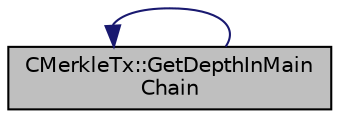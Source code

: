 digraph "CMerkleTx::GetDepthInMainChain"
{
  edge [fontname="Helvetica",fontsize="10",labelfontname="Helvetica",labelfontsize="10"];
  node [fontname="Helvetica",fontsize="10",shape=record];
  rankdir="LR";
  Node337 [label="CMerkleTx::GetDepthInMain\lChain",height=0.2,width=0.4,color="black", fillcolor="grey75", style="filled", fontcolor="black"];
  Node337 -> Node337 [dir="back",color="midnightblue",fontsize="10",style="solid",fontname="Helvetica"];
}
